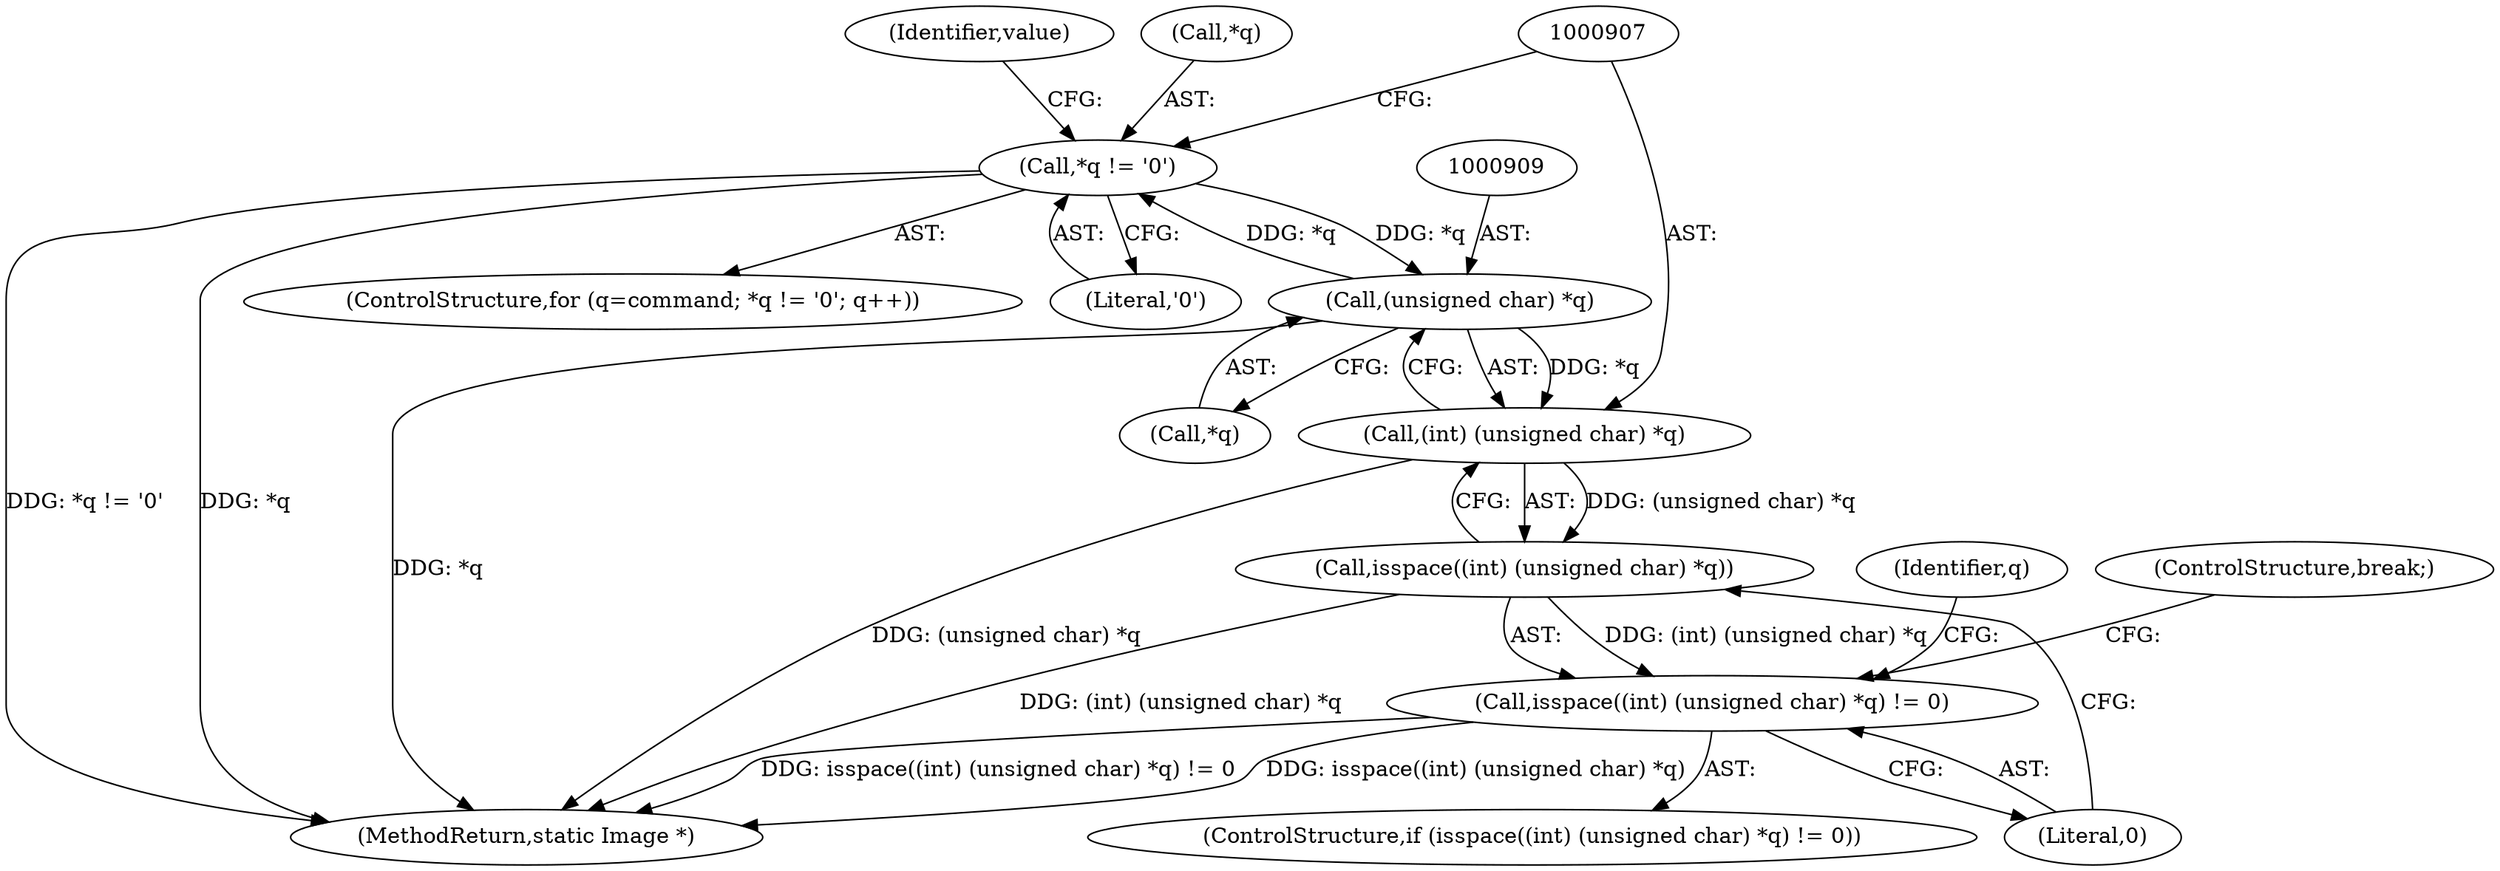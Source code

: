 digraph "0_ImageMagick6_35ccb468ee2dcbe8ce9cf1e2f1957acc27f54c34@pointer" {
"1000897" [label="(Call,*q != '\0')"];
"1000908" [label="(Call,(unsigned char) *q)"];
"1000897" [label="(Call,*q != '\0')"];
"1000906" [label="(Call,(int) (unsigned char) *q)"];
"1000905" [label="(Call,isspace((int) (unsigned char) *q))"];
"1000904" [label="(Call,isspace((int) (unsigned char) *q) != 0)"];
"1000910" [label="(Call,*q)"];
"1000903" [label="(ControlStructure,if (isspace((int) (unsigned char) *q) != 0))"];
"1000902" [label="(Identifier,q)"];
"1000905" [label="(Call,isspace((int) (unsigned char) *q))"];
"1000897" [label="(Call,*q != '\0')"];
"1000913" [label="(ControlStructure,break;)"];
"1000893" [label="(ControlStructure,for (q=command; *q != '\0'; q++))"];
"1000906" [label="(Call,(int) (unsigned char) *q)"];
"1000900" [label="(Literal,'\0')"];
"1000904" [label="(Call,isspace((int) (unsigned char) *q) != 0)"];
"1000908" [label="(Call,(unsigned char) *q)"];
"1002380" [label="(MethodReturn,static Image *)"];
"1000912" [label="(Literal,0)"];
"1000898" [label="(Call,*q)"];
"1000915" [label="(Identifier,value)"];
"1000897" -> "1000893"  [label="AST: "];
"1000897" -> "1000900"  [label="CFG: "];
"1000898" -> "1000897"  [label="AST: "];
"1000900" -> "1000897"  [label="AST: "];
"1000907" -> "1000897"  [label="CFG: "];
"1000915" -> "1000897"  [label="CFG: "];
"1000897" -> "1002380"  [label="DDG: *q != '\0'"];
"1000897" -> "1002380"  [label="DDG: *q"];
"1000908" -> "1000897"  [label="DDG: *q"];
"1000897" -> "1000908"  [label="DDG: *q"];
"1000908" -> "1000906"  [label="AST: "];
"1000908" -> "1000910"  [label="CFG: "];
"1000909" -> "1000908"  [label="AST: "];
"1000910" -> "1000908"  [label="AST: "];
"1000906" -> "1000908"  [label="CFG: "];
"1000908" -> "1002380"  [label="DDG: *q"];
"1000908" -> "1000906"  [label="DDG: *q"];
"1000906" -> "1000905"  [label="AST: "];
"1000907" -> "1000906"  [label="AST: "];
"1000905" -> "1000906"  [label="CFG: "];
"1000906" -> "1002380"  [label="DDG: (unsigned char) *q"];
"1000906" -> "1000905"  [label="DDG: (unsigned char) *q"];
"1000905" -> "1000904"  [label="AST: "];
"1000912" -> "1000905"  [label="CFG: "];
"1000905" -> "1002380"  [label="DDG: (int) (unsigned char) *q"];
"1000905" -> "1000904"  [label="DDG: (int) (unsigned char) *q"];
"1000904" -> "1000903"  [label="AST: "];
"1000904" -> "1000912"  [label="CFG: "];
"1000912" -> "1000904"  [label="AST: "];
"1000913" -> "1000904"  [label="CFG: "];
"1000902" -> "1000904"  [label="CFG: "];
"1000904" -> "1002380"  [label="DDG: isspace((int) (unsigned char) *q) != 0"];
"1000904" -> "1002380"  [label="DDG: isspace((int) (unsigned char) *q)"];
}
